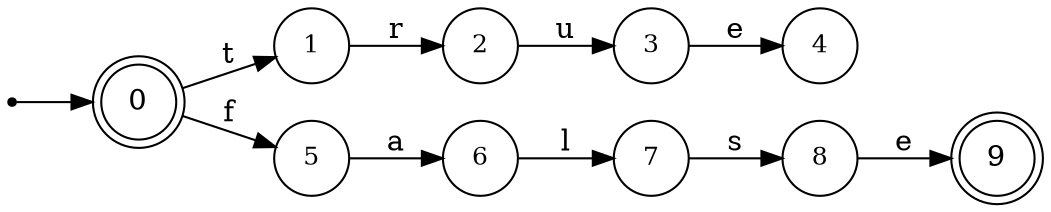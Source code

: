 digraph finite_state_machine {
	rankdir=LR;
	size="10,10"

	node [ shape = doublecircle, label = "0", fontsize  = 14] n0;

	node [ shape = circle, label = "1", fontsize  = 12] n1;
	node [ shape = circle, label = "2", fontsize  = 12] n2;
	node [ shape = circle, label = "3", fontsize  = 12] n3;
	node [ shape = circle, label = "4", fontsize  = 12] n4;
	node [ shape = circle, label = "5", fontsize  = 12] n5;
	node [ shape = circle, label = "6", fontsize  = 12] n6;
	node [ shape = circle, label = "7", fontsize  = 12] n7;
	node [ shape = circle, label = "8", fontsize  = 12] n8;

	node [ shape = doublecircle, label = "9", fontsize  = 14] n9;

	node [shape = point ]; qi
	qi -> n0;

	n0 -> n1 [ label = "t" ];
	n1 -> n2 [ label = "r" ];
	n2 -> n3 [ label = "u" ];
	n3 -> n4 [ label = "e" ];
	n0 -> n5 [ label = "f" ];
	n5 -> n6 [ label = "a" ];
	n6 -> n7 [ label = "l" ];
	n7 -> n8 [ label = "s" ];
	n8 -> n9 [ label = "e" ];
}